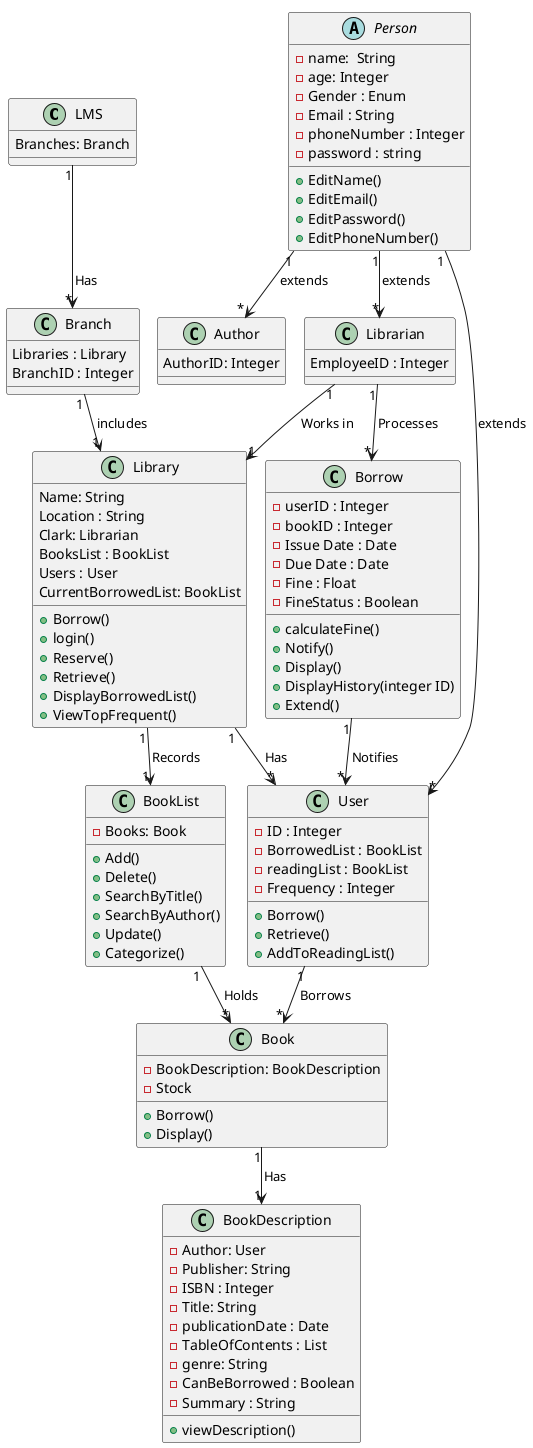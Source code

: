 @startuml
!pragma layout smetana
'https://plantuml.com/class-diagram
class LMS
{
Branches: Branch
}
class Branch
{
 Libraries : Library
 BranchID : Integer
}
class Library {
  Name: String
  'Should it be a Library Class cuz it's a physical place?
  Location : String
  Clark: Librarian
  BooksList : BookList
  Users : User
  CurrentBorrowedList: BookList
   ''Takes the info Of the user and the borrowed Books add it to the currentBorrowedBooks
  + Borrow()
  + login()
  + Reserve()
  + Retrieve()
  + DisplayBorrowedList()
  + ViewTopFrequent()
}
''Could have an abstract class to implement the borrow function ?
class BookList {
  - Books: Book
  ' -BookDescriptions: BookDescription
 + Add()
 + Delete()
 + SearchByTitle()
 + SearchByAuthor()
 + Update()
 + Categorize()
}
class Book {
 - BookDescription: BookDescription
 - Stock
 ''Could this be removed and replaced by unique ID instead?
 ''Decrement the stock
 + Borrow()
 + Display()

}
class BookDescription {
  - Author: User
  - Publisher: String
  - ISBN : Integer
  - Title: String
  - publicationDate : Date
  - TableOfContents : List
  - genre: String
  - CanBeBorrowed : Boolean
  - Summary : String
  + viewDescription()
}
class User {
  - ID : Integer
  - BorrowedList : BookList
  - readingList : BookList
  - Frequency : Integer
  'Adds the Book to the user's borrowedList
  + Borrow()
  'Remove the book from the user's borrowedList
  + Retrieve()
  + AddToReadingList()
}
''Out of context ?
class Author{
AuthorID: Integer
}
abstract class Person{
  - name:  String
  - age: Integer
  - Gender : Enum
  - Email : String
  - phoneNumber : Integer
  - password : string
  + EditName()
  + EditEmail()
  + EditPassword()
  + EditPhoneNumber()

}
''What are the functions of librarian and how to let them confirm the retrieve request
class Librarian {
     EmployeeID : Integer
}

class Borrow {
  - userID : Integer
  '' can we add an ID to each book so we need to sum by ISBN to know the stock so we can assign the ID to the borrow class
  - bookID : Integer
  - Issue Date : Date
  - Due Date : Date
  - Fine : Float
  - FineStatus : Boolean
  + calculateFine()
  + Notify()
  + Display()
  ''retrieves the History of specific user
  + DisplayHistory(integer ID)
  + Extend()

}

LMS "1" --> "*" Branch : Has
BookList "1" --> "*" Book : Holds
Branch "1" --> "1" Library : includes
Book "1" --> "1" BookDescription : Has
Person "1" -->"*" Librarian : extends
Person "1" -->"*" User : extends
Person "1" -->"*" Author : extends
Library "1" --> "*" User : Has
Library "1" --> "1" BookList : Records
User "1" --> "*" Book : Borrows
Librarian "1" --> "*" Borrow : Processes
Librarian "1" -->  "1" Library : Works in
Borrow "1" --> "*" User : Notifies
@enduml